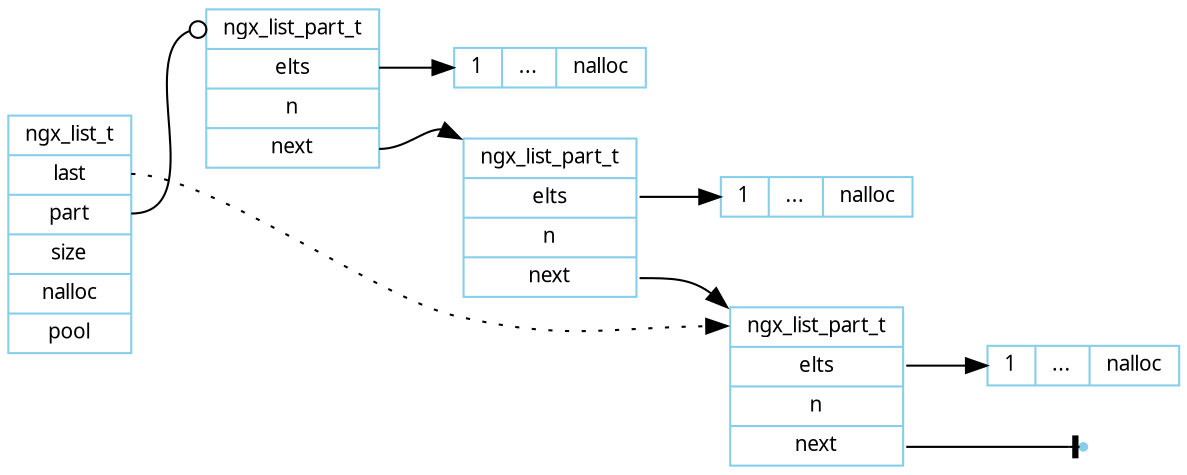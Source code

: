 digraph ngx_list {
   rankdir=LR;
   node [shape=record, color=skyblue, fontname="Verdana", fontsize=10];
   ngx_list_t [label="ngx_list_t|<last>last|<part>part|size|nalloc|pool"];

   ngx_list_part_t_1 [label="<head>ngx_list_part_t|<elts>elts|n|<next>next"];
   ngx_list_t:part -> ngx_list_part_t_1:head [arrowhead=odot];
   elts_1 [label="{1|...|nalloc}", height=0.1];
   ngx_list_part_t_1:elts -> elts_1;

   ngx_list_part_t_2 [label="<head>ngx_list_part_t|<elts>elts|n|<next>next"];
   ngx_list_part_t_1:next -> ngx_list_part_t_2:head:nw;
   elts_2 [label="{1|...|nalloc}", height=0.1];
   ngx_list_part_t_2:elts -> elts_2;

   ngx_list_part_t_3 [label="<head>ngx_list_part_t|<elts>elts|n|<next>next"];
   ngx_list_part_t_2:next -> ngx_list_part_t_3:head:nw;
   elts_3 [label="{1|...|nalloc}", height=0.1];
   ngx_list_part_t_3:elts -> elts_3;

   ngx_list_part_t_4 [shape=point];
   ngx_list_part_t_3:next -> ngx_list_part_t_4[arrowhead=tee];

   ngx_list_t:last -> ngx_list_part_t_3:head [style=dotted];
}